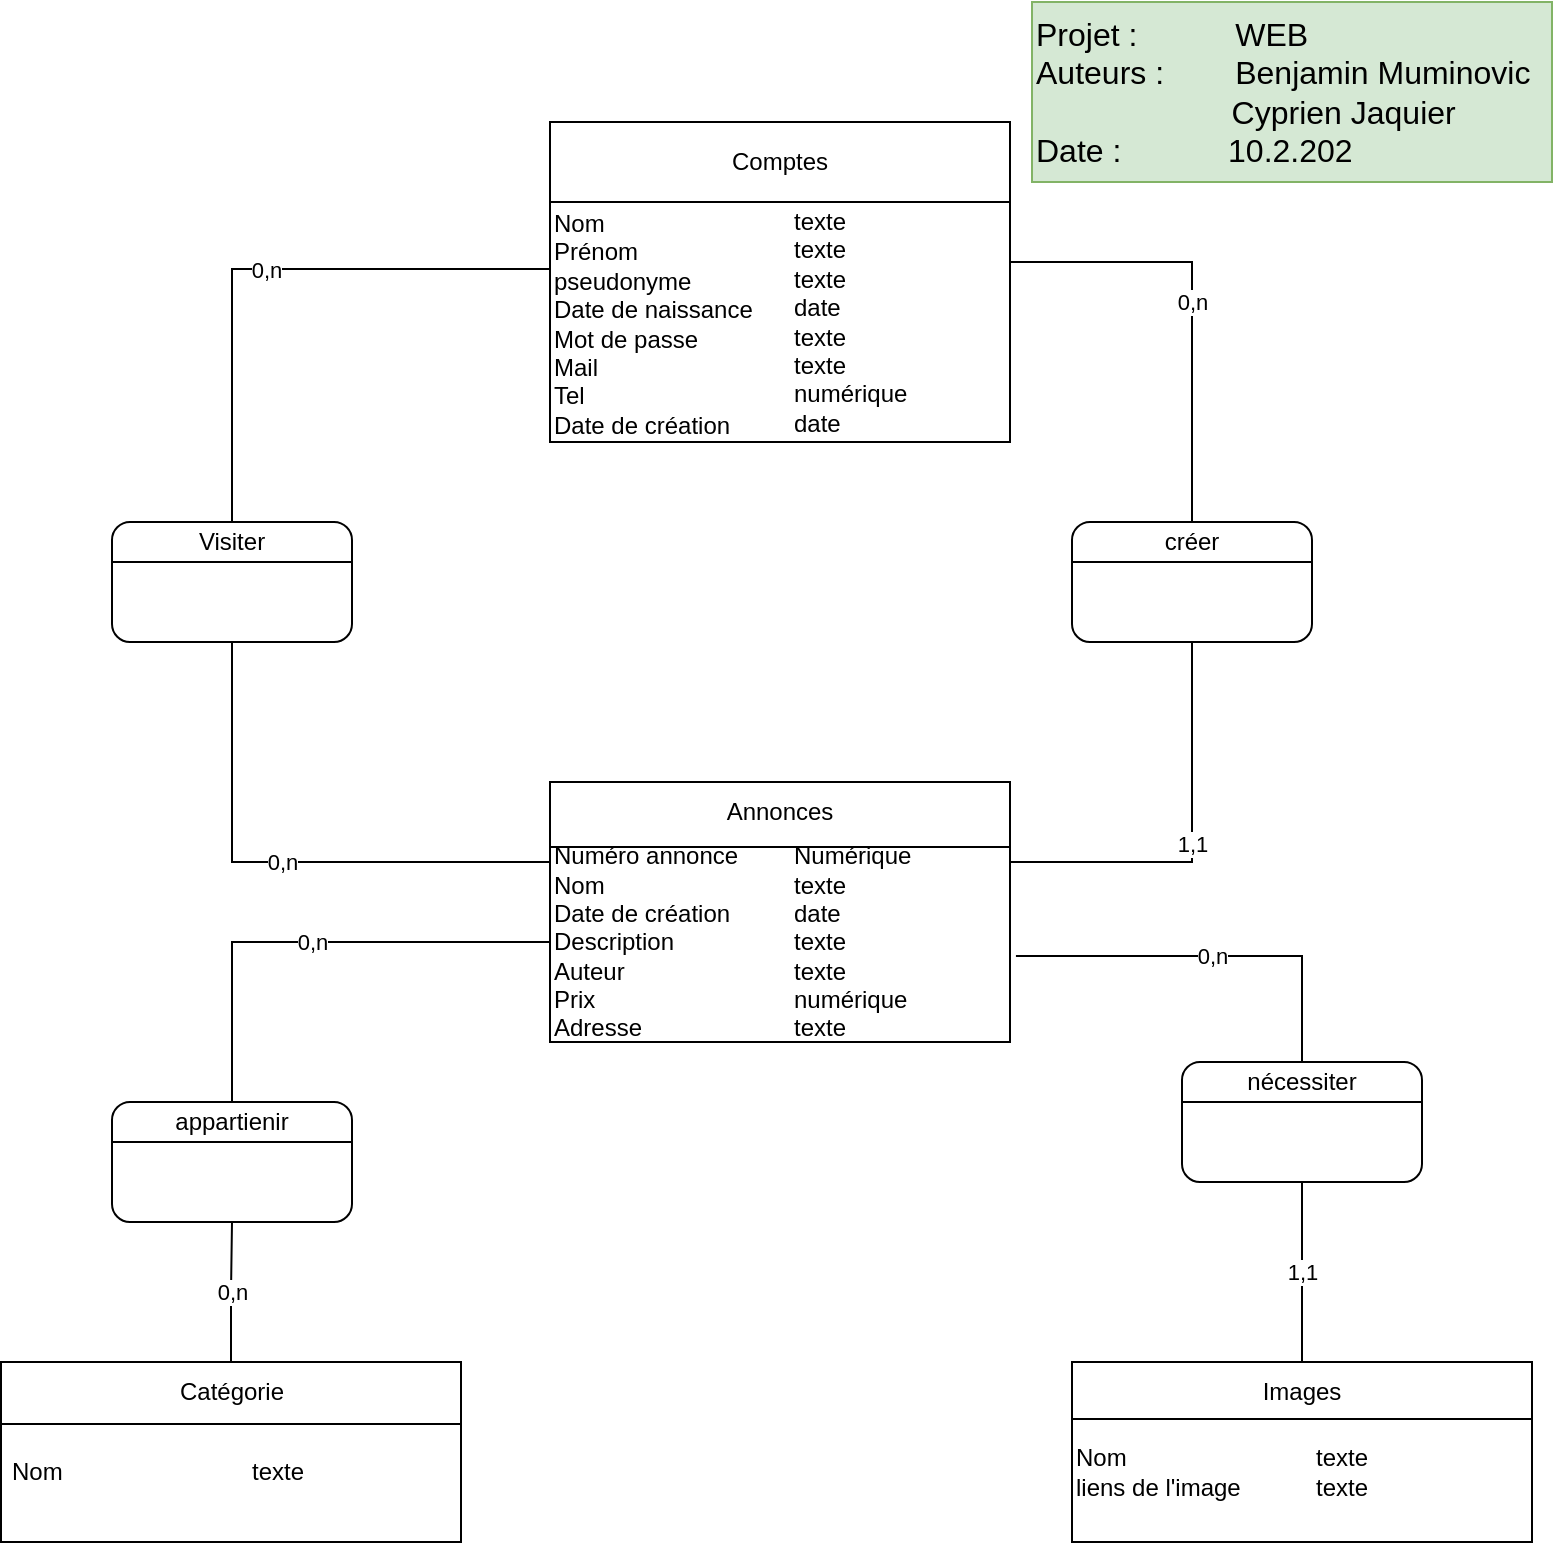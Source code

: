 <mxfile version="14.1.8" type="device"><diagram id="vwRwUp4B3JCZyJgMpf6U" name="Page-1"><mxGraphModel dx="1185" dy="718" grid="1" gridSize="10" guides="1" tooltips="1" connect="1" arrows="1" fold="1" page="1" pageScale="1" pageWidth="827" pageHeight="1169" math="0" shadow="0"><root><mxCell id="0"/><mxCell id="1" parent="0"/><mxCell id="SEPF3E1htr-_KY8M_6lU-1" value="Projet :&amp;nbsp; &amp;nbsp; &amp;nbsp; &amp;nbsp; &amp;nbsp; &amp;nbsp;WEB&amp;nbsp;&lt;br&gt;&lt;div style=&quot;text-align: center&quot;&gt;&lt;span&gt;Auteurs :&amp;nbsp; &amp;nbsp; &amp;nbsp; &amp;nbsp; Benjamin Muminovic&lt;/span&gt;&lt;/div&gt;&lt;div&gt;&amp;nbsp; &amp;nbsp; &amp;nbsp; &amp;nbsp; &amp;nbsp; &amp;nbsp; &amp;nbsp; &amp;nbsp; &amp;nbsp; &amp;nbsp; &amp;nbsp; Cyprien Jaquier&lt;/div&gt;&lt;div&gt;Date :&amp;nbsp; &amp;nbsp; &amp;nbsp; &amp;nbsp; &amp;nbsp; &amp;nbsp; 10.2.202&lt;/div&gt;" style="rounded=0;whiteSpace=wrap;html=1;labelBackgroundColor=none;strokeColor=#82b366;fontSize=16;align=left;fillColor=#d5e8d4;" parent="1" vertex="1"><mxGeometry x="540" y="20" width="260" height="90" as="geometry"/></mxCell><mxCell id="UGaGnFM2HXaSvXncFcWb-2" value="" style="rounded=0;whiteSpace=wrap;html=1;" parent="1" vertex="1"><mxGeometry x="299" y="80" width="230" height="160" as="geometry"/></mxCell><mxCell id="UGaGnFM2HXaSvXncFcWb-3" value="Comptes" style="text;html=1;strokeColor=none;fillColor=none;align=center;verticalAlign=middle;whiteSpace=wrap;rounded=0;" parent="1" vertex="1"><mxGeometry x="299" y="80" width="230" height="40" as="geometry"/></mxCell><mxCell id="UGaGnFM2HXaSvXncFcWb-4" value="" style="endArrow=none;html=1;exitX=0;exitY=0.25;exitDx=0;exitDy=0;entryX=1;entryY=0.25;entryDx=0;entryDy=0;" parent="1" source="UGaGnFM2HXaSvXncFcWb-2" target="UGaGnFM2HXaSvXncFcWb-2" edge="1"><mxGeometry width="50" height="50" relative="1" as="geometry"><mxPoint x="439" y="410" as="sourcePoint"/><mxPoint x="489" y="360" as="targetPoint"/></mxGeometry></mxCell><mxCell id="UGaGnFM2HXaSvXncFcWb-5" value="Nom&lt;br&gt;Prénom&lt;br&gt;pseudonyme&lt;br&gt;Date de naissance&lt;br&gt;Mot de passe&lt;br&gt;Mail&lt;br&gt;Tel&lt;br&gt;Date de création" style="text;html=1;strokeColor=none;fillColor=none;align=left;verticalAlign=middle;whiteSpace=wrap;rounded=0;" parent="1" vertex="1"><mxGeometry x="299" y="126" width="110" height="110" as="geometry"/></mxCell><mxCell id="UGaGnFM2HXaSvXncFcWb-6" value="&lt;div&gt;&lt;span&gt;texte&lt;/span&gt;&lt;/div&gt;&lt;div&gt;&lt;span&gt;texte&lt;/span&gt;&lt;/div&gt;&lt;div&gt;&lt;span&gt;texte&lt;/span&gt;&lt;/div&gt;&lt;div&gt;&lt;span&gt;date&lt;/span&gt;&lt;/div&gt;&lt;div&gt;&lt;span&gt;texte&lt;/span&gt;&lt;/div&gt;&lt;div&gt;&lt;span&gt;texte&lt;/span&gt;&lt;/div&gt;&lt;div&gt;&lt;span&gt;numérique&lt;/span&gt;&lt;/div&gt;&lt;div&gt;&lt;span&gt;date&lt;/span&gt;&lt;/div&gt;" style="text;html=1;strokeColor=none;fillColor=none;align=left;verticalAlign=middle;whiteSpace=wrap;rounded=0;" parent="1" vertex="1"><mxGeometry x="419" y="120" width="110" height="120" as="geometry"/></mxCell><mxCell id="UGaGnFM2HXaSvXncFcWb-7" value="" style="rounded=0;whiteSpace=wrap;html=1;" parent="1" vertex="1"><mxGeometry x="299" y="410" width="230" height="130" as="geometry"/></mxCell><mxCell id="UGaGnFM2HXaSvXncFcWb-8" value="Annonces" style="text;html=1;strokeColor=none;fillColor=none;align=center;verticalAlign=middle;whiteSpace=wrap;rounded=0;" parent="1" vertex="1"><mxGeometry x="299" y="410" width="230" height="30" as="geometry"/></mxCell><mxCell id="UGaGnFM2HXaSvXncFcWb-9" value="" style="endArrow=none;html=1;exitX=0;exitY=0.25;exitDx=0;exitDy=0;entryX=1;entryY=0.25;entryDx=0;entryDy=0;" parent="1" source="UGaGnFM2HXaSvXncFcWb-7" target="UGaGnFM2HXaSvXncFcWb-7" edge="1"><mxGeometry width="50" height="50" relative="1" as="geometry"><mxPoint x="439" y="740" as="sourcePoint"/><mxPoint x="489" y="690" as="targetPoint"/></mxGeometry></mxCell><mxCell id="UGaGnFM2HXaSvXncFcWb-10" value="Numéro annonce&lt;br&gt;Nom&lt;br&gt;Date de création&lt;br&gt;Description&lt;br&gt;Auteur&lt;br&gt;Prix&lt;br&gt;Adresse" style="text;html=1;strokeColor=none;fillColor=none;align=left;verticalAlign=middle;whiteSpace=wrap;rounded=0;" parent="1" vertex="1"><mxGeometry x="299" y="450" width="110" height="80" as="geometry"/></mxCell><mxCell id="UGaGnFM2HXaSvXncFcWb-11" value="&lt;div&gt;&lt;span&gt;Numérique&lt;/span&gt;&lt;/div&gt;&lt;div&gt;&lt;span&gt;texte&lt;/span&gt;&lt;/div&gt;&lt;div&gt;&lt;span&gt;date&lt;/span&gt;&lt;/div&gt;&lt;div&gt;&lt;span&gt;texte&lt;/span&gt;&lt;/div&gt;&lt;div&gt;&lt;span&gt;texte&lt;/span&gt;&lt;/div&gt;&lt;div&gt;&lt;span&gt;numérique&lt;/span&gt;&lt;/div&gt;&lt;div&gt;texte&lt;/div&gt;" style="text;html=1;strokeColor=none;fillColor=none;align=left;verticalAlign=middle;whiteSpace=wrap;rounded=0;" parent="1" vertex="1"><mxGeometry x="419" y="450" width="110" height="80" as="geometry"/></mxCell><mxCell id="UGaGnFM2HXaSvXncFcWb-17" value="" style="group" parent="1" vertex="1" connectable="0"><mxGeometry x="560" y="700" width="230" height="90" as="geometry"/></mxCell><mxCell id="UGaGnFM2HXaSvXncFcWb-12" value="" style="rounded=0;whiteSpace=wrap;html=1;" parent="UGaGnFM2HXaSvXncFcWb-17" vertex="1"><mxGeometry width="230" height="90" as="geometry"/></mxCell><mxCell id="UGaGnFM2HXaSvXncFcWb-13" value="Images" style="text;html=1;strokeColor=none;fillColor=none;align=center;verticalAlign=middle;whiteSpace=wrap;rounded=0;" parent="UGaGnFM2HXaSvXncFcWb-17" vertex="1"><mxGeometry width="230" height="30" as="geometry"/></mxCell><mxCell id="UGaGnFM2HXaSvXncFcWb-14" value="" style="endArrow=none;html=1;exitX=0;exitY=0.25;exitDx=0;exitDy=0;entryX=1;entryY=0.25;entryDx=0;entryDy=0;" parent="UGaGnFM2HXaSvXncFcWb-17" edge="1"><mxGeometry width="50" height="50" relative="1" as="geometry"><mxPoint y="28.5" as="sourcePoint"/><mxPoint x="230" y="28.5" as="targetPoint"/></mxGeometry></mxCell><mxCell id="UGaGnFM2HXaSvXncFcWb-15" value="Nom&lt;br&gt;liens de l'image" style="text;html=1;strokeColor=none;fillColor=none;align=left;verticalAlign=middle;whiteSpace=wrap;rounded=0;" parent="UGaGnFM2HXaSvXncFcWb-17" vertex="1"><mxGeometry y="30" width="110" height="50" as="geometry"/></mxCell><mxCell id="UGaGnFM2HXaSvXncFcWb-16" value="&lt;div&gt;&lt;span&gt;texte&lt;/span&gt;&lt;/div&gt;&lt;div&gt;&lt;span&gt;texte&lt;/span&gt;&lt;/div&gt;" style="text;html=1;strokeColor=none;fillColor=none;align=left;verticalAlign=middle;whiteSpace=wrap;rounded=0;" parent="UGaGnFM2HXaSvXncFcWb-17" vertex="1"><mxGeometry x="120" y="30" width="110" height="50" as="geometry"/></mxCell><mxCell id="UGaGnFM2HXaSvXncFcWb-18" value="" style="rounded=0;whiteSpace=wrap;html=1;" parent="1" vertex="1"><mxGeometry x="24.5" y="700" width="230" height="90" as="geometry"/></mxCell><mxCell id="UGaGnFM2HXaSvXncFcWb-45" value="0,n" style="edgeStyle=orthogonalEdgeStyle;rounded=0;orthogonalLoop=1;jettySize=auto;html=1;entryX=0.5;entryY=1;entryDx=0;entryDy=0;startArrow=none;startFill=0;endArrow=none;endFill=0;" parent="1" source="UGaGnFM2HXaSvXncFcWb-19" target="UGaGnFM2HXaSvXncFcWb-32" edge="1"><mxGeometry relative="1" as="geometry"/></mxCell><mxCell id="UGaGnFM2HXaSvXncFcWb-19" value="Catégorie" style="text;html=1;strokeColor=none;fillColor=none;align=center;verticalAlign=middle;whiteSpace=wrap;rounded=0;" parent="1" vertex="1"><mxGeometry x="24.5" y="700" width="230" height="30" as="geometry"/></mxCell><mxCell id="UGaGnFM2HXaSvXncFcWb-20" value="" style="endArrow=none;html=1;exitX=0;exitY=0.25;exitDx=0;exitDy=0;entryX=1;entryY=0.25;entryDx=0;entryDy=0;" parent="1" edge="1"><mxGeometry width="50" height="50" relative="1" as="geometry"><mxPoint x="24.5" y="731" as="sourcePoint"/><mxPoint x="254.5" y="731" as="targetPoint"/></mxGeometry></mxCell><mxCell id="UGaGnFM2HXaSvXncFcWb-21" value="Nom&lt;br&gt;" style="text;html=1;strokeColor=none;fillColor=none;align=left;verticalAlign=middle;whiteSpace=wrap;rounded=0;" parent="1" vertex="1"><mxGeometry x="27.5" y="740" width="110" height="30" as="geometry"/></mxCell><mxCell id="UGaGnFM2HXaSvXncFcWb-22" value="&lt;div&gt;&lt;span&gt;texte&lt;/span&gt;&lt;/div&gt;" style="text;html=1;strokeColor=none;fillColor=none;align=left;verticalAlign=middle;whiteSpace=wrap;rounded=0;" parent="1" vertex="1"><mxGeometry x="147.5" y="740" width="110" height="30" as="geometry"/></mxCell><mxCell id="UGaGnFM2HXaSvXncFcWb-26" value="" style="group" parent="1" vertex="1" connectable="0"><mxGeometry x="80" y="280" width="120" height="60" as="geometry"/></mxCell><mxCell id="UGaGnFM2HXaSvXncFcWb-23" value="" style="rounded=1;whiteSpace=wrap;html=1;" parent="UGaGnFM2HXaSvXncFcWb-26" vertex="1"><mxGeometry width="120" height="60" as="geometry"/></mxCell><mxCell id="UGaGnFM2HXaSvXncFcWb-24" value="Visiter" style="text;html=1;strokeColor=none;fillColor=none;align=center;verticalAlign=middle;whiteSpace=wrap;rounded=0;" parent="UGaGnFM2HXaSvXncFcWb-26" vertex="1"><mxGeometry width="120" height="20" as="geometry"/></mxCell><mxCell id="UGaGnFM2HXaSvXncFcWb-25" value="" style="endArrow=none;html=1;exitX=0;exitY=1;exitDx=0;exitDy=0;entryX=1;entryY=1;entryDx=0;entryDy=0;" parent="UGaGnFM2HXaSvXncFcWb-26" source="UGaGnFM2HXaSvXncFcWb-24" target="UGaGnFM2HXaSvXncFcWb-24" edge="1"><mxGeometry width="50" height="50" relative="1" as="geometry"><mxPoint x="320" y="-20" as="sourcePoint"/><mxPoint x="370" y="-70" as="targetPoint"/></mxGeometry></mxCell><mxCell id="UGaGnFM2HXaSvXncFcWb-27" value="" style="group" parent="1" vertex="1" connectable="0"><mxGeometry x="560" y="280" width="120" height="60" as="geometry"/></mxCell><mxCell id="UGaGnFM2HXaSvXncFcWb-28" value="" style="rounded=1;whiteSpace=wrap;html=1;" parent="UGaGnFM2HXaSvXncFcWb-27" vertex="1"><mxGeometry width="120" height="60" as="geometry"/></mxCell><mxCell id="UGaGnFM2HXaSvXncFcWb-29" value="créer" style="text;html=1;strokeColor=none;fillColor=none;align=center;verticalAlign=middle;whiteSpace=wrap;rounded=0;" parent="UGaGnFM2HXaSvXncFcWb-27" vertex="1"><mxGeometry width="120" height="20" as="geometry"/></mxCell><mxCell id="UGaGnFM2HXaSvXncFcWb-30" value="" style="endArrow=none;html=1;exitX=0;exitY=1;exitDx=0;exitDy=0;entryX=1;entryY=1;entryDx=0;entryDy=0;" parent="UGaGnFM2HXaSvXncFcWb-27" source="UGaGnFM2HXaSvXncFcWb-29" target="UGaGnFM2HXaSvXncFcWb-29" edge="1"><mxGeometry width="50" height="50" relative="1" as="geometry"><mxPoint x="320" y="-20" as="sourcePoint"/><mxPoint x="370" y="-70" as="targetPoint"/></mxGeometry></mxCell><mxCell id="UGaGnFM2HXaSvXncFcWb-31" value="" style="group" parent="1" vertex="1" connectable="0"><mxGeometry x="80" y="570" width="120" height="60" as="geometry"/></mxCell><mxCell id="UGaGnFM2HXaSvXncFcWb-32" value="" style="rounded=1;whiteSpace=wrap;html=1;" parent="UGaGnFM2HXaSvXncFcWb-31" vertex="1"><mxGeometry width="120" height="60" as="geometry"/></mxCell><mxCell id="UGaGnFM2HXaSvXncFcWb-33" value="appartienir" style="text;html=1;strokeColor=none;fillColor=none;align=center;verticalAlign=middle;whiteSpace=wrap;rounded=0;" parent="UGaGnFM2HXaSvXncFcWb-31" vertex="1"><mxGeometry width="120" height="20" as="geometry"/></mxCell><mxCell id="UGaGnFM2HXaSvXncFcWb-34" value="" style="endArrow=none;html=1;exitX=0;exitY=1;exitDx=0;exitDy=0;entryX=1;entryY=1;entryDx=0;entryDy=0;" parent="UGaGnFM2HXaSvXncFcWb-31" source="UGaGnFM2HXaSvXncFcWb-33" target="UGaGnFM2HXaSvXncFcWb-33" edge="1"><mxGeometry width="50" height="50" relative="1" as="geometry"><mxPoint x="320" y="-20" as="sourcePoint"/><mxPoint x="370" y="-70" as="targetPoint"/></mxGeometry></mxCell><mxCell id="UGaGnFM2HXaSvXncFcWb-35" value="" style="group" parent="1" vertex="1" connectable="0"><mxGeometry x="615" y="550" width="120" height="60" as="geometry"/></mxCell><mxCell id="UGaGnFM2HXaSvXncFcWb-36" value="" style="rounded=1;whiteSpace=wrap;html=1;" parent="UGaGnFM2HXaSvXncFcWb-35" vertex="1"><mxGeometry width="120" height="60" as="geometry"/></mxCell><mxCell id="UGaGnFM2HXaSvXncFcWb-37" value="nécessiter" style="text;html=1;strokeColor=none;fillColor=none;align=center;verticalAlign=middle;whiteSpace=wrap;rounded=0;" parent="UGaGnFM2HXaSvXncFcWb-35" vertex="1"><mxGeometry width="120" height="20" as="geometry"/></mxCell><mxCell id="UGaGnFM2HXaSvXncFcWb-38" value="" style="endArrow=none;html=1;exitX=0;exitY=1;exitDx=0;exitDy=0;entryX=1;entryY=1;entryDx=0;entryDy=0;" parent="UGaGnFM2HXaSvXncFcWb-35" source="UGaGnFM2HXaSvXncFcWb-37" target="UGaGnFM2HXaSvXncFcWb-37" edge="1"><mxGeometry width="50" height="50" relative="1" as="geometry"><mxPoint x="320" y="-20" as="sourcePoint"/><mxPoint x="370" y="-70" as="targetPoint"/></mxGeometry></mxCell><mxCell id="UGaGnFM2HXaSvXncFcWb-39" value="0,n" style="edgeStyle=orthogonalEdgeStyle;rounded=0;orthogonalLoop=1;jettySize=auto;html=1;entryX=0;entryY=0.25;entryDx=0;entryDy=0;startArrow=none;startFill=0;endArrow=none;endFill=0;" parent="1" source="UGaGnFM2HXaSvXncFcWb-23" target="UGaGnFM2HXaSvXncFcWb-5" edge="1"><mxGeometry relative="1" as="geometry"><Array as="points"><mxPoint x="140" y="154"/></Array></mxGeometry></mxCell><mxCell id="UGaGnFM2HXaSvXncFcWb-40" value="0,n" style="edgeStyle=orthogonalEdgeStyle;rounded=0;orthogonalLoop=1;jettySize=auto;html=1;entryX=1;entryY=0.25;entryDx=0;entryDy=0;startArrow=none;startFill=0;endArrow=none;endFill=0;" parent="1" source="UGaGnFM2HXaSvXncFcWb-29" target="UGaGnFM2HXaSvXncFcWb-6" edge="1"><mxGeometry relative="1" as="geometry"><Array as="points"><mxPoint x="620" y="150"/></Array></mxGeometry></mxCell><mxCell id="UGaGnFM2HXaSvXncFcWb-41" value="0,n" style="edgeStyle=orthogonalEdgeStyle;rounded=0;orthogonalLoop=1;jettySize=auto;html=1;entryX=0;entryY=0;entryDx=0;entryDy=0;startArrow=none;startFill=0;endArrow=none;endFill=0;" parent="1" source="UGaGnFM2HXaSvXncFcWb-23" target="UGaGnFM2HXaSvXncFcWb-10" edge="1"><mxGeometry relative="1" as="geometry"><Array as="points"><mxPoint x="140" y="450"/></Array></mxGeometry></mxCell><mxCell id="UGaGnFM2HXaSvXncFcWb-42" value="0,n" style="edgeStyle=orthogonalEdgeStyle;rounded=0;orthogonalLoop=1;jettySize=auto;html=1;entryX=0;entryY=0.5;entryDx=0;entryDy=0;startArrow=none;startFill=0;endArrow=none;endFill=0;" parent="1" source="UGaGnFM2HXaSvXncFcWb-32" target="UGaGnFM2HXaSvXncFcWb-10" edge="1"><mxGeometry relative="1" as="geometry"><Array as="points"><mxPoint x="140" y="490"/></Array></mxGeometry></mxCell><mxCell id="UGaGnFM2HXaSvXncFcWb-43" value="1,1" style="edgeStyle=orthogonalEdgeStyle;rounded=0;orthogonalLoop=1;jettySize=auto;html=1;entryX=1;entryY=0;entryDx=0;entryDy=0;startArrow=none;startFill=0;endArrow=none;endFill=0;" parent="1" source="UGaGnFM2HXaSvXncFcWb-28" target="UGaGnFM2HXaSvXncFcWb-11" edge="1"><mxGeometry relative="1" as="geometry"><Array as="points"><mxPoint x="620" y="450"/></Array></mxGeometry></mxCell><mxCell id="UGaGnFM2HXaSvXncFcWb-44" value="0,n" style="edgeStyle=orthogonalEdgeStyle;rounded=0;orthogonalLoop=1;jettySize=auto;html=1;entryX=1.027;entryY=0.588;entryDx=0;entryDy=0;entryPerimeter=0;startArrow=none;startFill=0;endArrow=none;endFill=0;" parent="1" source="UGaGnFM2HXaSvXncFcWb-36" target="UGaGnFM2HXaSvXncFcWb-11" edge="1"><mxGeometry relative="1" as="geometry"><Array as="points"><mxPoint x="675" y="497"/></Array></mxGeometry></mxCell><mxCell id="UGaGnFM2HXaSvXncFcWb-46" value="1,1" style="edgeStyle=orthogonalEdgeStyle;rounded=0;orthogonalLoop=1;jettySize=auto;html=1;entryX=0.5;entryY=1;entryDx=0;entryDy=0;startArrow=none;startFill=0;endArrow=none;endFill=0;" parent="1" source="UGaGnFM2HXaSvXncFcWb-13" target="UGaGnFM2HXaSvXncFcWb-36" edge="1"><mxGeometry relative="1" as="geometry"/></mxCell></root></mxGraphModel></diagram></mxfile>